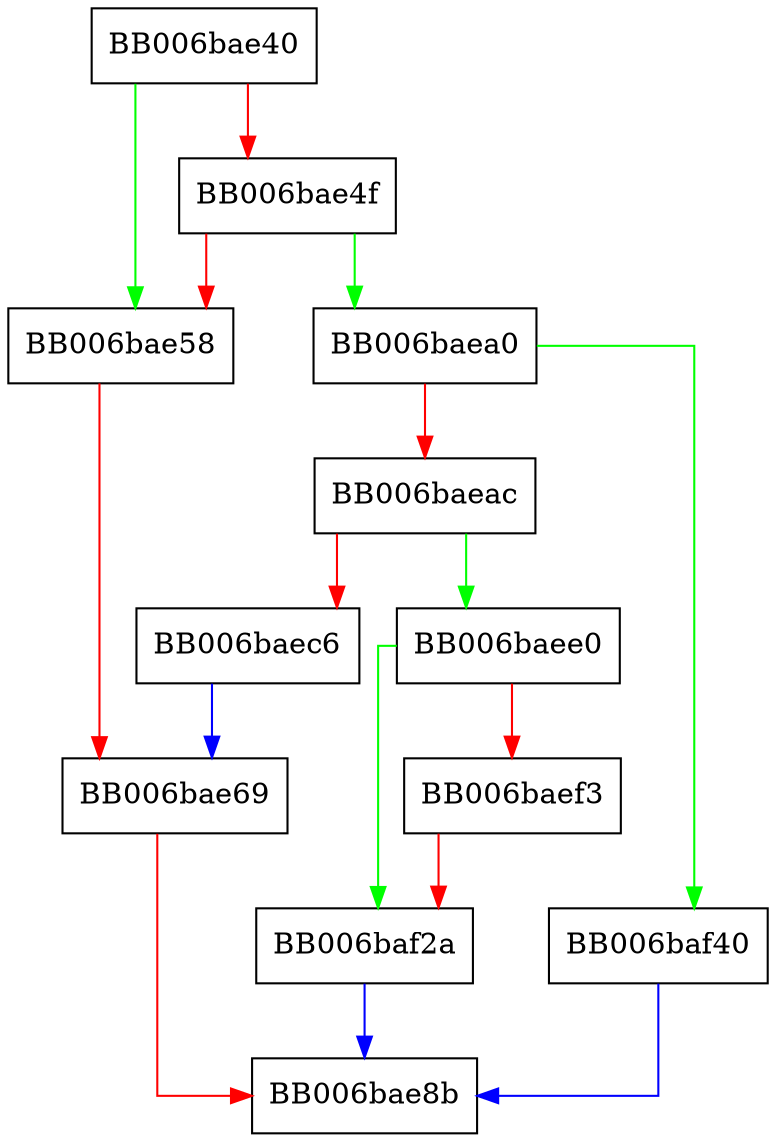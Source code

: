 digraph dh_to_DH_pem_encode {
  node [shape="box"];
  graph [splines=ortho];
  BB006bae40 -> BB006bae58 [color="green"];
  BB006bae40 -> BB006bae4f [color="red"];
  BB006bae4f -> BB006baea0 [color="green"];
  BB006bae4f -> BB006bae58 [color="red"];
  BB006bae58 -> BB006bae69 [color="red"];
  BB006bae69 -> BB006bae8b [color="red"];
  BB006baea0 -> BB006baf40 [color="green"];
  BB006baea0 -> BB006baeac [color="red"];
  BB006baeac -> BB006baee0 [color="green"];
  BB006baeac -> BB006baec6 [color="red"];
  BB006baec6 -> BB006bae69 [color="blue"];
  BB006baee0 -> BB006baf2a [color="green"];
  BB006baee0 -> BB006baef3 [color="red"];
  BB006baef3 -> BB006baf2a [color="red"];
  BB006baf2a -> BB006bae8b [color="blue"];
  BB006baf40 -> BB006bae8b [color="blue"];
}